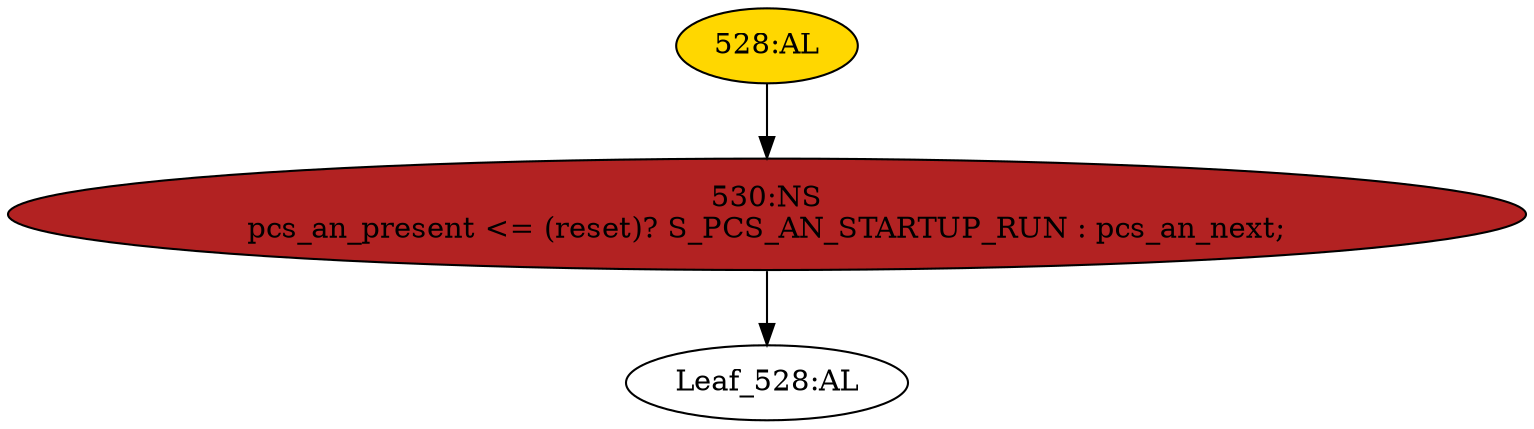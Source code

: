 strict digraph "" {
	node [label="\N"];
	"530:NS"	 [ast="<pyverilog.vparser.ast.NonblockingSubstitution object at 0x7f1980a56ed0>",
		fillcolor=firebrick,
		label="530:NS
pcs_an_present <= (reset)? S_PCS_AN_STARTUP_RUN : pcs_an_next;",
		statements="[<pyverilog.vparser.ast.NonblockingSubstitution object at 0x7f1980a56ed0>]",
		style=filled,
		typ=NonblockingSubstitution];
	"Leaf_528:AL"	 [def_var="['pcs_an_present']",
		label="Leaf_528:AL"];
	"530:NS" -> "Leaf_528:AL"	 [cond="[]",
		lineno=None];
	"528:AL"	 [ast="<pyverilog.vparser.ast.Always object at 0x7f1980a5d190>",
		clk_sens=True,
		fillcolor=gold,
		label="528:AL",
		sens="['ck', 'reset']",
		statements="[]",
		style=filled,
		typ=Always,
		use_var="['reset', 'S_PCS_AN_STARTUP_RUN', 'pcs_an_next']"];
	"528:AL" -> "530:NS"	 [cond="[]",
		lineno=None];
}
